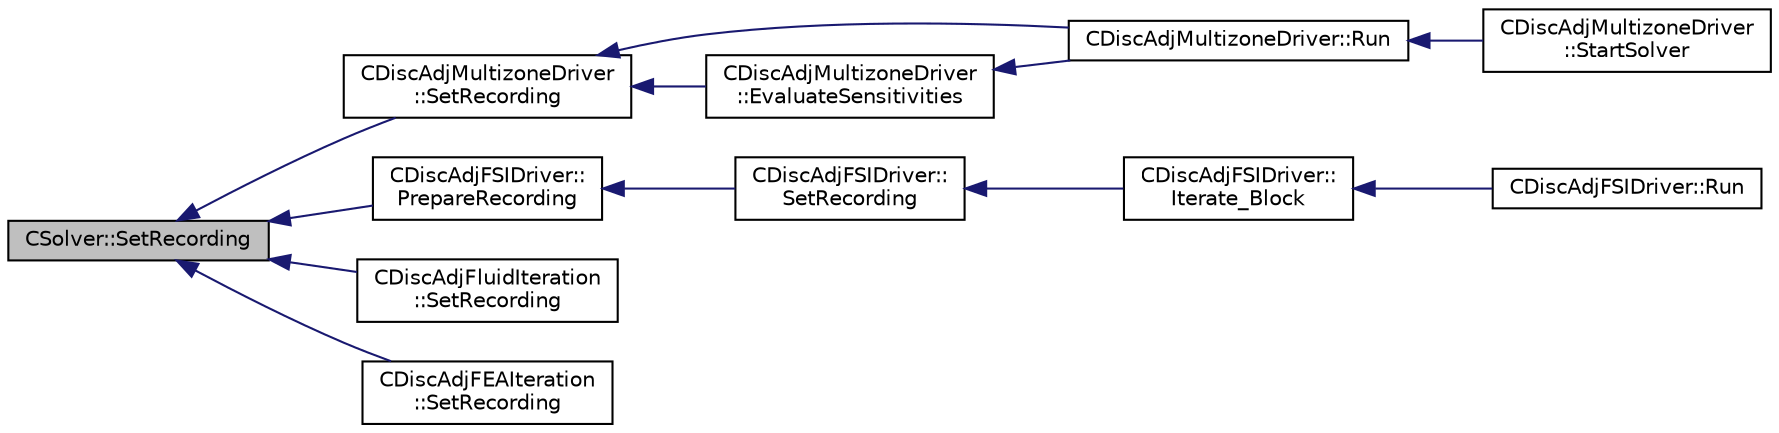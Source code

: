 digraph "CSolver::SetRecording"
{
  edge [fontname="Helvetica",fontsize="10",labelfontname="Helvetica",labelfontsize="10"];
  node [fontname="Helvetica",fontsize="10",shape=record];
  rankdir="LR";
  Node4670 [label="CSolver::SetRecording",height=0.2,width=0.4,color="black", fillcolor="grey75", style="filled", fontcolor="black"];
  Node4670 -> Node4671 [dir="back",color="midnightblue",fontsize="10",style="solid",fontname="Helvetica"];
  Node4671 [label="CDiscAdjMultizoneDriver\l::SetRecording",height=0.2,width=0.4,color="black", fillcolor="white", style="filled",URL="$class_c_disc_adj_multizone_driver.html#a441f8669a04147aacab7df463e1dd021",tooltip="Record one iteration of the primal problem within each zone. "];
  Node4671 -> Node4672 [dir="back",color="midnightblue",fontsize="10",style="solid",fontname="Helvetica"];
  Node4672 [label="CDiscAdjMultizoneDriver::Run",height=0.2,width=0.4,color="black", fillcolor="white", style="filled",URL="$class_c_disc_adj_multizone_driver.html#af996aecdb6d20aa4fc81c9b67295abf5",tooltip="[Overload] Run an discrete adjoint update of all solvers within multiple zones. "];
  Node4672 -> Node4673 [dir="back",color="midnightblue",fontsize="10",style="solid",fontname="Helvetica"];
  Node4673 [label="CDiscAdjMultizoneDriver\l::StartSolver",height=0.2,width=0.4,color="black", fillcolor="white", style="filled",URL="$class_c_disc_adj_multizone_driver.html#a75de0a1a482ceeed4301a384f1515092",tooltip="[Overload] Launch the computation for discrete adjoint multizone problems. "];
  Node4671 -> Node4674 [dir="back",color="midnightblue",fontsize="10",style="solid",fontname="Helvetica"];
  Node4674 [label="CDiscAdjMultizoneDriver\l::EvaluateSensitivities",height=0.2,width=0.4,color="black", fillcolor="white", style="filled",URL="$class_c_disc_adj_multizone_driver.html#ac2789097629674cfb7d4de64954024df",tooltip="Evaluate sensitivites for the current adjoint solution and output files. "];
  Node4674 -> Node4672 [dir="back",color="midnightblue",fontsize="10",style="solid",fontname="Helvetica"];
  Node4670 -> Node4675 [dir="back",color="midnightblue",fontsize="10",style="solid",fontname="Helvetica"];
  Node4675 [label="CDiscAdjFSIDriver::\lPrepareRecording",height=0.2,width=0.4,color="black", fillcolor="white", style="filled",URL="$class_c_disc_adj_f_s_i_driver.html#ad7af0aa968b108e9ac9584111d42a7c9",tooltip="Restart the variables to the converged solution. "];
  Node4675 -> Node4676 [dir="back",color="midnightblue",fontsize="10",style="solid",fontname="Helvetica"];
  Node4676 [label="CDiscAdjFSIDriver::\lSetRecording",height=0.2,width=0.4,color="black", fillcolor="white", style="filled",URL="$class_c_disc_adj_f_s_i_driver.html#ab07394a77802e469a321ccd1b10cb988",tooltip="Set the recording for a Discrete Adjoint iteration for the FSI problem. "];
  Node4676 -> Node4677 [dir="back",color="midnightblue",fontsize="10",style="solid",fontname="Helvetica"];
  Node4677 [label="CDiscAdjFSIDriver::\lIterate_Block",height=0.2,width=0.4,color="black", fillcolor="white", style="filled",URL="$class_c_disc_adj_f_s_i_driver.html#a84949f139fa795b7d34d6ff77e82eb5c",tooltip="Iterate a certain block for adjoint FSI - may be the whole set of variables or independent and subite..."];
  Node4677 -> Node4678 [dir="back",color="midnightblue",fontsize="10",style="solid",fontname="Helvetica"];
  Node4678 [label="CDiscAdjFSIDriver::Run",height=0.2,width=0.4,color="black", fillcolor="white", style="filled",URL="$class_c_disc_adj_f_s_i_driver.html#a2e965d6e9c4dcfc296077cae225cab21",tooltip="Run a Discrete Adjoint iteration for the FSI problem. "];
  Node4670 -> Node4679 [dir="back",color="midnightblue",fontsize="10",style="solid",fontname="Helvetica"];
  Node4679 [label="CDiscAdjFluidIteration\l::SetRecording",height=0.2,width=0.4,color="black", fillcolor="white", style="filled",URL="$class_c_disc_adj_fluid_iteration.html#ae8519cbe794f371214a0aebe62fe2f83",tooltip="Record a single iteration of the direct mean flow system. "];
  Node4670 -> Node4680 [dir="back",color="midnightblue",fontsize="10",style="solid",fontname="Helvetica"];
  Node4680 [label="CDiscAdjFEAIteration\l::SetRecording",height=0.2,width=0.4,color="black", fillcolor="white", style="filled",URL="$class_c_disc_adj_f_e_a_iteration.html#ad5f0dcb01d13560ce5245301646dc3bd",tooltip="Record a single iteration of the direct FEM system. "];
}
